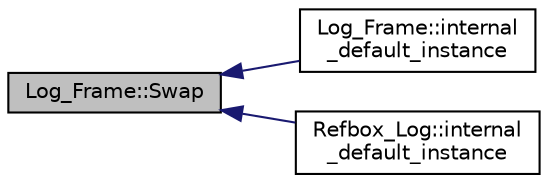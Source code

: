 digraph "Log_Frame::Swap"
{
 // INTERACTIVE_SVG=YES
  edge [fontname="Helvetica",fontsize="10",labelfontname="Helvetica",labelfontsize="10"];
  node [fontname="Helvetica",fontsize="10",shape=record];
  rankdir="LR";
  Node1 [label="Log_Frame::Swap",height=0.2,width=0.4,color="black", fillcolor="grey75", style="filled", fontcolor="black"];
  Node1 -> Node2 [dir="back",color="midnightblue",fontsize="10",style="solid",fontname="Helvetica"];
  Node2 [label="Log_Frame::internal\l_default_instance",height=0.2,width=0.4,color="black", fillcolor="white", style="filled",URL="$da/d8c/class_log___frame.html#aac7948a7f046705cbfcc84c72fcc4ca7"];
  Node1 -> Node3 [dir="back",color="midnightblue",fontsize="10",style="solid",fontname="Helvetica"];
  Node3 [label="Refbox_Log::internal\l_default_instance",height=0.2,width=0.4,color="black", fillcolor="white", style="filled",URL="$df/dfa/class_refbox___log.html#a8624958f71a9b7269266d6c43c619716"];
}
